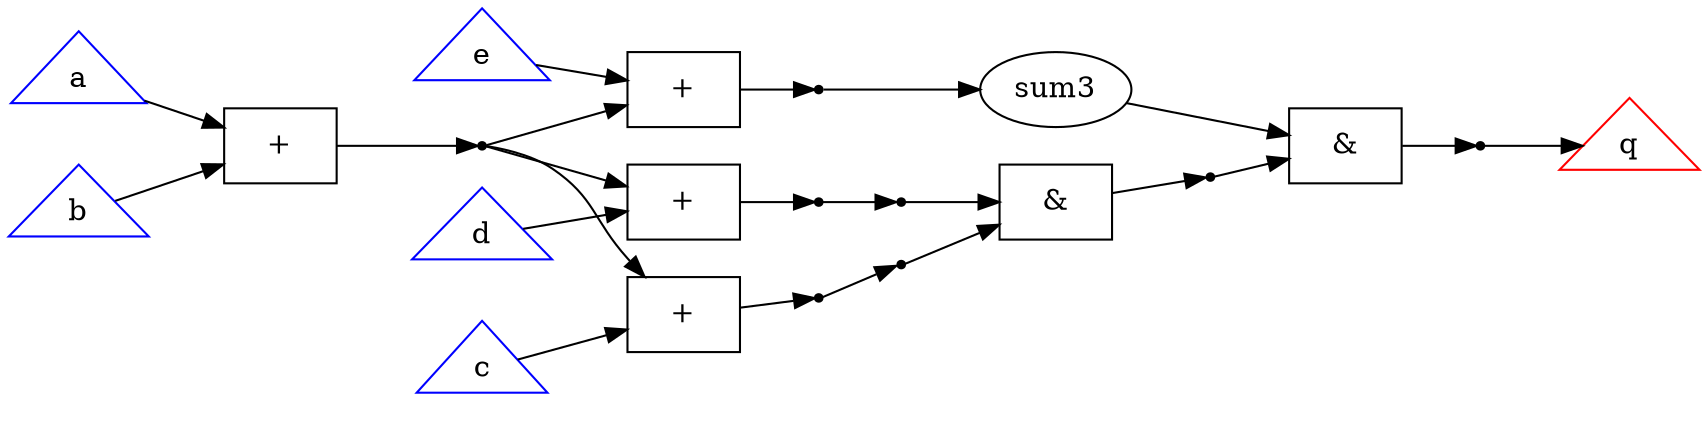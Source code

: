 // input
digraph {
	rankdir=LR
	a [label=a color=blue shape=triangle]
	b [label=b color=blue shape=triangle]
	c [label=c color=blue shape=triangle]
	d [label=d color=blue shape=triangle]
	e [label=e color=blue shape=triangle]
	q [label=q color=red shape=triangle]
	sum1 [label=sum1 shape=point]
	sum2 [label=sum2 shape=point]
	add_0 [label="+" shape=box]
	a -> add_0
	b -> add_0
	add_0 -> temp_wire_0
	add_1 [label="+" shape=box]
	temp_wire_0 [label="" shape=point]
	temp_wire_0 -> add_1
	c -> add_1
	add_1 -> temp_wire_1
	temp_wire_1 [label="" shape=point]
	temp_wire_1 -> sum1
	add_2 [label="+" shape=box]
	temp_wire_0 -> add_2
	d -> add_2
	add_2 -> temp_wire_5
	temp_wire_5 [label="" shape=point]
	temp_wire_5 -> sum2
	add_3 [label="+" shape=box]
	temp_wire_0 -> add_3
	e -> add_3
	add_3 -> temp_wire_8
	temp_wire_8 [label="" shape=point]
	temp_wire_8 -> sum3
	and_4 [label="&" shape=box]
	sum1 -> and_4
	sum2 -> and_4
	and_4 -> temp_wire_10
	and_5 [label="&" shape=box]
	temp_wire_10 [label="" shape=point]
	temp_wire_10 -> and_5
	sum3 -> and_5
	and_5 -> temp_wire_11
	temp_wire_11 [label="" shape=point]
	temp_wire_11 -> q
}

